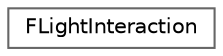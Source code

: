 digraph "Graphical Class Hierarchy"
{
 // INTERACTIVE_SVG=YES
 // LATEX_PDF_SIZE
  bgcolor="transparent";
  edge [fontname=Helvetica,fontsize=10,labelfontname=Helvetica,labelfontsize=10];
  node [fontname=Helvetica,fontsize=10,shape=box,height=0.2,width=0.4];
  rankdir="LR";
  Node0 [id="Node000000",label="FLightInteraction",height=0.2,width=0.4,color="grey40", fillcolor="white", style="filled",URL="$df/d21/classFLightInteraction.html",tooltip="Information about an interaction between a light and a mesh."];
}
